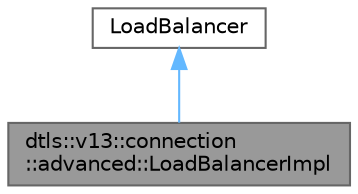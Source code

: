 digraph "dtls::v13::connection::advanced::LoadBalancerImpl"
{
 // LATEX_PDF_SIZE
  bgcolor="transparent";
  edge [fontname=Helvetica,fontsize=10,labelfontname=Helvetica,labelfontsize=10];
  node [fontname=Helvetica,fontsize=10,shape=box,height=0.2,width=0.4];
  Node1 [id="Node000001",label="dtls::v13::connection\l::advanced::LoadBalancerImpl",height=0.2,width=0.4,color="gray40", fillcolor="grey60", style="filled", fontcolor="black",tooltip="Load balancer implementation."];
  Node2 -> Node1 [id="edge1_Node000001_Node000002",dir="back",color="steelblue1",style="solid",tooltip=" "];
  Node2 [id="Node000002",label="LoadBalancer",height=0.2,width=0.4,color="gray40", fillcolor="white", style="filled",tooltip=" "];
}

